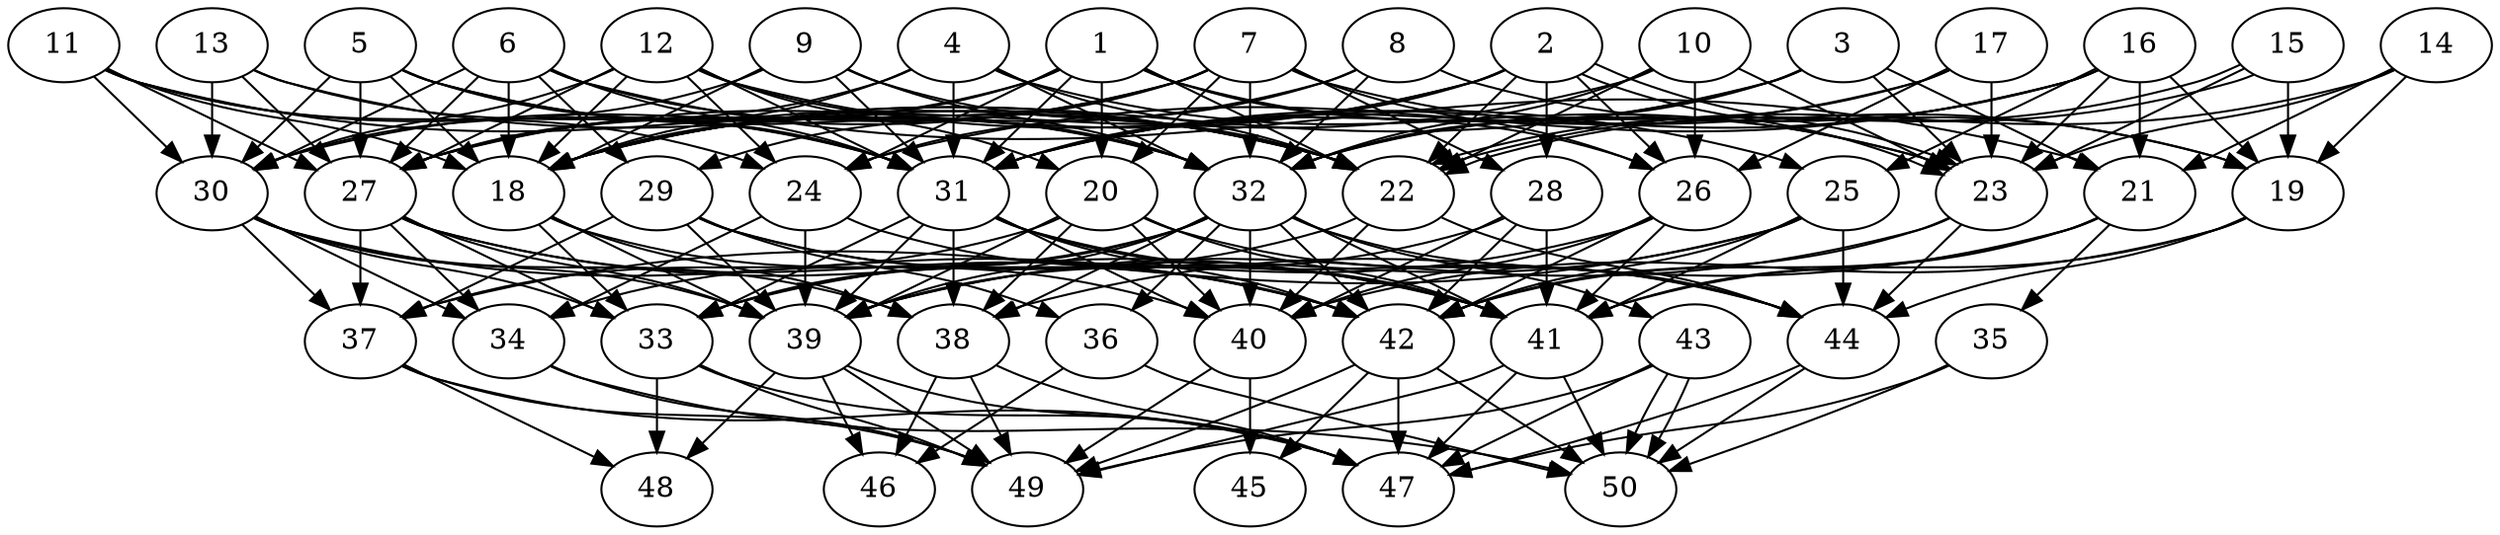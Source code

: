 // DAG automatically generated by daggen at Thu Oct  3 14:07:56 2019
// ./daggen --dot -n 50 --ccr 0.4 --fat 0.7 --regular 0.7 --density 0.7 --mindata 5242880 --maxdata 52428800 
digraph G {
  1 [size="88693760", alpha="0.09", expect_size="35477504"] 
  1 -> 18 [size ="35477504"]
  1 -> 20 [size ="35477504"]
  1 -> 22 [size ="35477504"]
  1 -> 23 [size ="35477504"]
  1 -> 24 [size ="35477504"]
  1 -> 26 [size ="35477504"]
  1 -> 27 [size ="35477504"]
  1 -> 31 [size ="35477504"]
  2 [size="68303360", alpha="0.08", expect_size="27321344"] 
  2 -> 18 [size ="27321344"]
  2 -> 22 [size ="27321344"]
  2 -> 23 [size ="27321344"]
  2 -> 23 [size ="27321344"]
  2 -> 26 [size ="27321344"]
  2 -> 27 [size ="27321344"]
  2 -> 28 [size ="27321344"]
  2 -> 31 [size ="27321344"]
  3 [size="103772160", alpha="0.03", expect_size="41508864"] 
  3 -> 18 [size ="41508864"]
  3 -> 21 [size ="41508864"]
  3 -> 23 [size ="41508864"]
  3 -> 31 [size ="41508864"]
  3 -> 32 [size ="41508864"]
  4 [size="55480320", alpha="0.08", expect_size="22192128"] 
  4 -> 18 [size ="22192128"]
  4 -> 22 [size ="22192128"]
  4 -> 23 [size ="22192128"]
  4 -> 27 [size ="22192128"]
  4 -> 31 [size ="22192128"]
  4 -> 32 [size ="22192128"]
  5 [size="77998080", alpha="0.09", expect_size="31199232"] 
  5 -> 18 [size ="31199232"]
  5 -> 22 [size ="31199232"]
  5 -> 27 [size ="31199232"]
  5 -> 30 [size ="31199232"]
  5 -> 31 [size ="31199232"]
  5 -> 32 [size ="31199232"]
  6 [size="110376960", alpha="0.12", expect_size="44150784"] 
  6 -> 18 [size ="44150784"]
  6 -> 21 [size ="44150784"]
  6 -> 27 [size ="44150784"]
  6 -> 29 [size ="44150784"]
  6 -> 30 [size ="44150784"]
  6 -> 31 [size ="44150784"]
  6 -> 32 [size ="44150784"]
  7 [size="121871360", alpha="0.03", expect_size="48748544"] 
  7 -> 19 [size ="48748544"]
  7 -> 20 [size ="48748544"]
  7 -> 26 [size ="48748544"]
  7 -> 27 [size ="48748544"]
  7 -> 28 [size ="48748544"]
  7 -> 29 [size ="48748544"]
  7 -> 30 [size ="48748544"]
  7 -> 32 [size ="48748544"]
  8 [size="43545600", alpha="0.06", expect_size="17418240"] 
  8 -> 18 [size ="17418240"]
  8 -> 19 [size ="17418240"]
  8 -> 24 [size ="17418240"]
  8 -> 32 [size ="17418240"]
  9 [size="113559040", alpha="0.14", expect_size="45423616"] 
  9 -> 18 [size ="45423616"]
  9 -> 22 [size ="45423616"]
  9 -> 30 [size ="45423616"]
  9 -> 31 [size ="45423616"]
  9 -> 32 [size ="45423616"]
  10 [size="86213120", alpha="0.18", expect_size="34485248"] 
  10 -> 18 [size ="34485248"]
  10 -> 22 [size ="34485248"]
  10 -> 23 [size ="34485248"]
  10 -> 26 [size ="34485248"]
  10 -> 32 [size ="34485248"]
  11 [size="109665280", alpha="0.04", expect_size="43866112"] 
  11 -> 18 [size ="43866112"]
  11 -> 22 [size ="43866112"]
  11 -> 24 [size ="43866112"]
  11 -> 27 [size ="43866112"]
  11 -> 30 [size ="43866112"]
  11 -> 31 [size ="43866112"]
  12 [size="44925440", alpha="0.17", expect_size="17970176"] 
  12 -> 18 [size ="17970176"]
  12 -> 20 [size ="17970176"]
  12 -> 24 [size ="17970176"]
  12 -> 25 [size ="17970176"]
  12 -> 27 [size ="17970176"]
  12 -> 30 [size ="17970176"]
  12 -> 31 [size ="17970176"]
  12 -> 32 [size ="17970176"]
  13 [size="92298240", alpha="0.15", expect_size="36919296"] 
  13 -> 22 [size ="36919296"]
  13 -> 27 [size ="36919296"]
  13 -> 30 [size ="36919296"]
  13 -> 31 [size ="36919296"]
  14 [size="108810240", alpha="0.06", expect_size="43524096"] 
  14 -> 19 [size ="43524096"]
  14 -> 21 [size ="43524096"]
  14 -> 22 [size ="43524096"]
  14 -> 23 [size ="43524096"]
  15 [size="37811200", alpha="0.18", expect_size="15124480"] 
  15 -> 19 [size ="15124480"]
  15 -> 22 [size ="15124480"]
  15 -> 22 [size ="15124480"]
  15 -> 23 [size ="15124480"]
  16 [size="90114560", alpha="0.11", expect_size="36045824"] 
  16 -> 19 [size ="36045824"]
  16 -> 21 [size ="36045824"]
  16 -> 23 [size ="36045824"]
  16 -> 24 [size ="36045824"]
  16 -> 25 [size ="36045824"]
  16 -> 31 [size ="36045824"]
  16 -> 32 [size ="36045824"]
  17 [size="44771840", alpha="0.06", expect_size="17908736"] 
  17 -> 23 [size ="17908736"]
  17 -> 26 [size ="17908736"]
  17 -> 31 [size ="17908736"]
  17 -> 32 [size ="17908736"]
  18 [size="64266240", alpha="0.18", expect_size="25706496"] 
  18 -> 33 [size ="25706496"]
  18 -> 38 [size ="25706496"]
  18 -> 39 [size ="25706496"]
  18 -> 40 [size ="25706496"]
  19 [size="97205760", alpha="0.12", expect_size="38882304"] 
  19 -> 40 [size ="38882304"]
  19 -> 41 [size ="38882304"]
  19 -> 44 [size ="38882304"]
  20 [size="59043840", alpha="0.17", expect_size="23617536"] 
  20 -> 37 [size ="23617536"]
  20 -> 38 [size ="23617536"]
  20 -> 39 [size ="23617536"]
  20 -> 40 [size ="23617536"]
  20 -> 41 [size ="23617536"]
  20 -> 44 [size ="23617536"]
  21 [size="48453120", alpha="0.16", expect_size="19381248"] 
  21 -> 35 [size ="19381248"]
  21 -> 38 [size ="19381248"]
  21 -> 41 [size ="19381248"]
  21 -> 42 [size ="19381248"]
  22 [size="72366080", alpha="0.03", expect_size="28946432"] 
  22 -> 33 [size ="28946432"]
  22 -> 40 [size ="28946432"]
  22 -> 44 [size ="28946432"]
  23 [size="53350400", alpha="0.06", expect_size="21340160"] 
  23 -> 39 [size ="21340160"]
  23 -> 42 [size ="21340160"]
  23 -> 44 [size ="21340160"]
  24 [size="25026560", alpha="0.16", expect_size="10010624"] 
  24 -> 34 [size ="10010624"]
  24 -> 39 [size ="10010624"]
  24 -> 41 [size ="10010624"]
  25 [size="59310080", alpha="0.17", expect_size="23724032"] 
  25 -> 37 [size ="23724032"]
  25 -> 39 [size ="23724032"]
  25 -> 41 [size ="23724032"]
  25 -> 42 [size ="23724032"]
  25 -> 44 [size ="23724032"]
  26 [size="47833600", alpha="0.15", expect_size="19133440"] 
  26 -> 33 [size ="19133440"]
  26 -> 40 [size ="19133440"]
  26 -> 41 [size ="19133440"]
  26 -> 42 [size ="19133440"]
  27 [size="110960640", alpha="0.11", expect_size="44384256"] 
  27 -> 33 [size ="44384256"]
  27 -> 34 [size ="44384256"]
  27 -> 37 [size ="44384256"]
  27 -> 39 [size ="44384256"]
  27 -> 41 [size ="44384256"]
  27 -> 42 [size ="44384256"]
  28 [size="30274560", alpha="0.12", expect_size="12109824"] 
  28 -> 39 [size ="12109824"]
  28 -> 40 [size ="12109824"]
  28 -> 41 [size ="12109824"]
  28 -> 42 [size ="12109824"]
  29 [size="15989760", alpha="0.10", expect_size="6395904"] 
  29 -> 36 [size ="6395904"]
  29 -> 37 [size ="6395904"]
  29 -> 39 [size ="6395904"]
  29 -> 41 [size ="6395904"]
  29 -> 42 [size ="6395904"]
  30 [size="86597120", alpha="0.01", expect_size="34638848"] 
  30 -> 33 [size ="34638848"]
  30 -> 34 [size ="34638848"]
  30 -> 37 [size ="34638848"]
  30 -> 38 [size ="34638848"]
  30 -> 39 [size ="34638848"]
  30 -> 42 [size ="34638848"]
  31 [size="70981120", alpha="0.08", expect_size="28392448"] 
  31 -> 33 [size ="28392448"]
  31 -> 38 [size ="28392448"]
  31 -> 39 [size ="28392448"]
  31 -> 40 [size ="28392448"]
  31 -> 41 [size ="28392448"]
  31 -> 42 [size ="28392448"]
  31 -> 44 [size ="28392448"]
  32 [size="44728320", alpha="0.00", expect_size="17891328"] 
  32 -> 33 [size ="17891328"]
  32 -> 34 [size ="17891328"]
  32 -> 36 [size ="17891328"]
  32 -> 38 [size ="17891328"]
  32 -> 39 [size ="17891328"]
  32 -> 40 [size ="17891328"]
  32 -> 41 [size ="17891328"]
  32 -> 42 [size ="17891328"]
  32 -> 43 [size ="17891328"]
  32 -> 44 [size ="17891328"]
  33 [size="63034880", alpha="0.06", expect_size="25213952"] 
  33 -> 47 [size ="25213952"]
  33 -> 48 [size ="25213952"]
  33 -> 49 [size ="25213952"]
  34 [size="98603520", alpha="0.08", expect_size="39441408"] 
  34 -> 49 [size ="39441408"]
  34 -> 50 [size ="39441408"]
  35 [size="75845120", alpha="0.14", expect_size="30338048"] 
  35 -> 47 [size ="30338048"]
  35 -> 50 [size ="30338048"]
  36 [size="59650560", alpha="0.14", expect_size="23860224"] 
  36 -> 46 [size ="23860224"]
  36 -> 50 [size ="23860224"]
  37 [size="29329920", alpha="0.18", expect_size="11731968"] 
  37 -> 47 [size ="11731968"]
  37 -> 48 [size ="11731968"]
  37 -> 49 [size ="11731968"]
  38 [size="93647360", alpha="0.12", expect_size="37458944"] 
  38 -> 46 [size ="37458944"]
  38 -> 47 [size ="37458944"]
  38 -> 49 [size ="37458944"]
  39 [size="47114240", alpha="0.19", expect_size="18845696"] 
  39 -> 46 [size ="18845696"]
  39 -> 47 [size ="18845696"]
  39 -> 48 [size ="18845696"]
  39 -> 49 [size ="18845696"]
  40 [size="108144640", alpha="0.15", expect_size="43257856"] 
  40 -> 45 [size ="43257856"]
  40 -> 49 [size ="43257856"]
  41 [size="113917440", alpha="0.16", expect_size="45566976"] 
  41 -> 47 [size ="45566976"]
  41 -> 49 [size ="45566976"]
  41 -> 50 [size ="45566976"]
  42 [size="43028480", alpha="0.08", expect_size="17211392"] 
  42 -> 45 [size ="17211392"]
  42 -> 47 [size ="17211392"]
  42 -> 49 [size ="17211392"]
  42 -> 50 [size ="17211392"]
  43 [size="45263360", alpha="0.06", expect_size="18105344"] 
  43 -> 47 [size ="18105344"]
  43 -> 49 [size ="18105344"]
  43 -> 50 [size ="18105344"]
  43 -> 50 [size ="18105344"]
  44 [size="81845760", alpha="0.06", expect_size="32738304"] 
  44 -> 47 [size ="32738304"]
  44 -> 50 [size ="32738304"]
  45 [size="130519040", alpha="0.14", expect_size="52207616"] 
  46 [size="98019840", alpha="0.08", expect_size="39207936"] 
  47 [size="61360640", alpha="0.19", expect_size="24544256"] 
  48 [size="52200960", alpha="0.12", expect_size="20880384"] 
  49 [size="121707520", alpha="0.06", expect_size="48683008"] 
  50 [size="118044160", alpha="0.13", expect_size="47217664"] 
}

